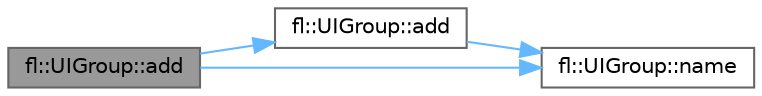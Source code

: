 digraph "fl::UIGroup::add"
{
 // INTERACTIVE_SVG=YES
 // LATEX_PDF_SIZE
  bgcolor="transparent";
  edge [fontname=Helvetica,fontsize=10,labelfontname=Helvetica,labelfontsize=10];
  node [fontname=Helvetica,fontsize=10,shape=box,height=0.2,width=0.4];
  rankdir="LR";
  Node1 [id="Node000001",label="fl::UIGroup::add",height=0.2,width=0.4,color="gray40", fillcolor="grey60", style="filled", fontcolor="black",tooltip=" "];
  Node1 -> Node2 [id="edge1_Node000001_Node000002",color="steelblue1",style="solid",tooltip=" "];
  Node2 [id="Node000002",label="fl::UIGroup::add",height=0.2,width=0.4,color="grey40", fillcolor="white", style="filled",URL="$d4/d3a/classfl_1_1_u_i_group_aa774a6c347c9b6c56b13338a84b43078.html#aa774a6c347c9b6c56b13338a84b43078",tooltip=" "];
  Node2 -> Node3 [id="edge2_Node000002_Node000003",color="steelblue1",style="solid",tooltip=" "];
  Node3 [id="Node000003",label="fl::UIGroup::name",height=0.2,width=0.4,color="grey40", fillcolor="white", style="filled",URL="$d4/d3a/classfl_1_1_u_i_group_a66464be62d334c6ac89af2037f4df3da.html#a66464be62d334c6ac89af2037f4df3da",tooltip=" "];
  Node1 -> Node3 [id="edge3_Node000001_Node000003",color="steelblue1",style="solid",tooltip=" "];
}
